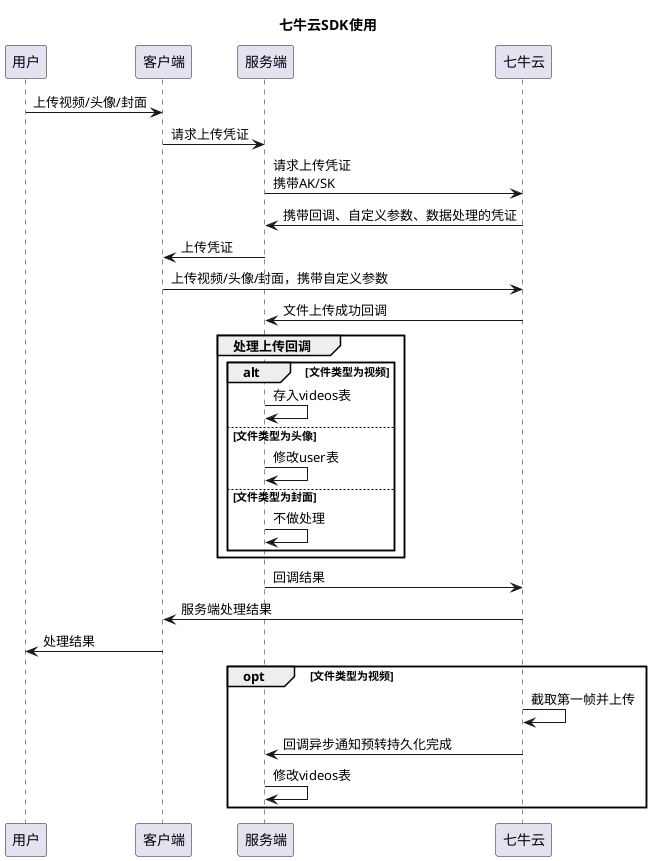 @startuml
'https://plantuml.com/sequence-diagram

'autonumber

title 七牛云SDK使用

participant 用户
participant 客户端
participant 服务端
participant 七牛云

用户 -> 客户端 : 上传视频/头像/封面
客户端 -> 服务端:请求上传凭证
服务端 -> 七牛云:请求上传凭证\n携带AK/SK
七牛云 -> 服务端:携带回调、自定义参数、数据处理的凭证
服务端 -> 客户端:上传凭证
客户端 -> 七牛云:上传视频/头像/封面，携带自定义参数
七牛云 -> 服务端:文件上传成功回调

group 处理上传回调
    alt 文件类型为视频
        服务端 -> 服务端:存入videos表
    else 文件类型为头像
        服务端 -> 服务端:修改user表
    else 文件类型为封面
        服务端 -> 服务端:不做处理
    end
end

服务端 -> 七牛云: 回调结果
七牛云 -> 客户端: 服务端处理结果
客户端 -> 用户: 处理结果

opt 文件类型为视频
七牛云 -> 七牛云: 截取第一帧并上传
七牛云 -> 服务端: 回调异步通知预转持久化完成
服务端 -> 服务端: 修改videos表
end

@enduml
